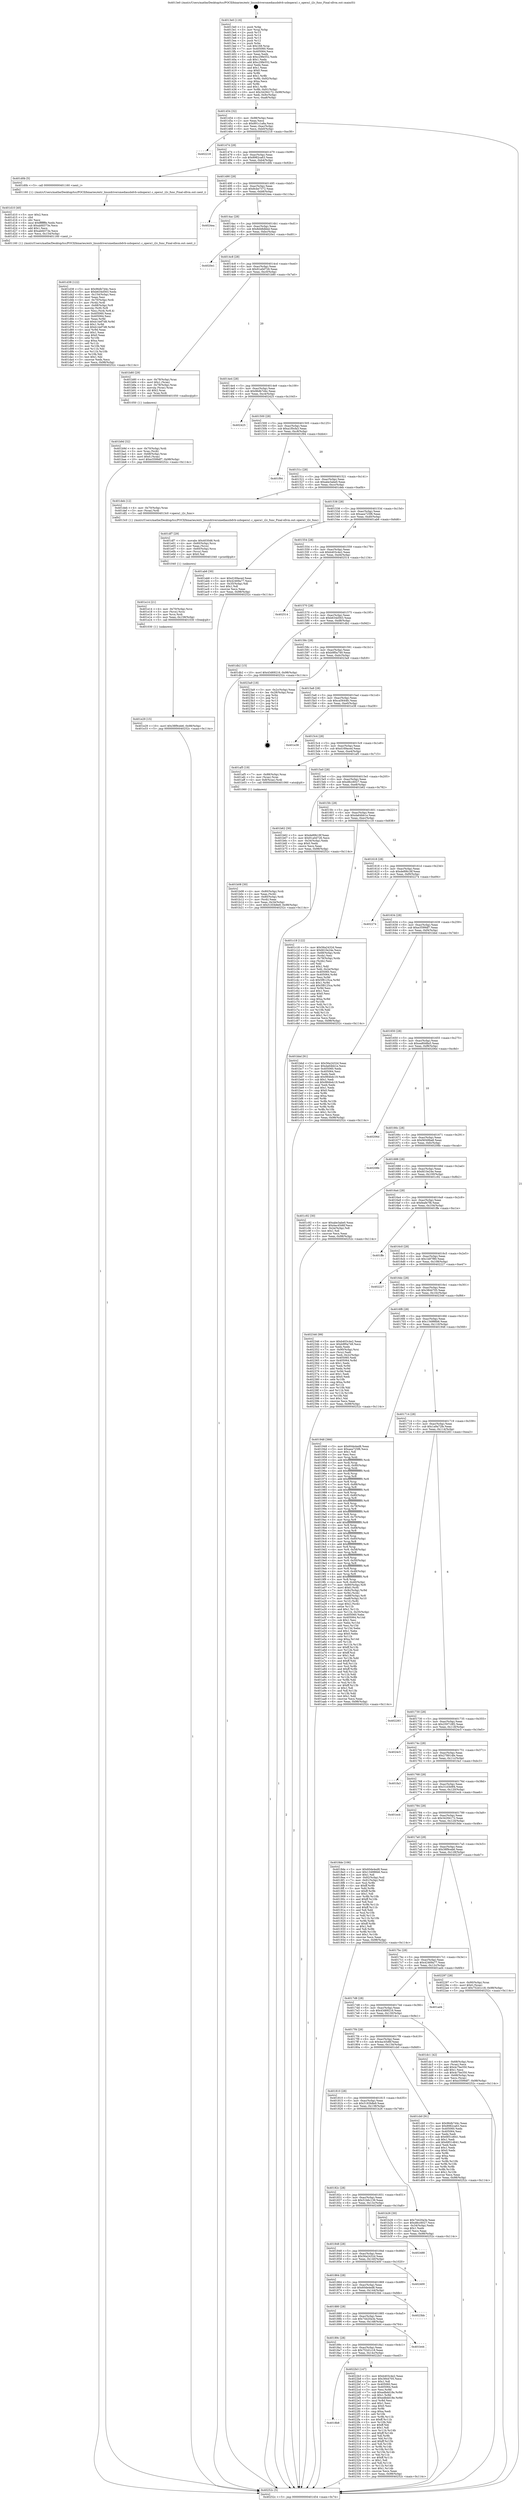 digraph "0x4013e0" {
  label = "0x4013e0 (/mnt/c/Users/mathe/Desktop/tcc/POCII/binaries/extr_linuxdriversmediausbdvb-usbopera1.c_opera1_i2c_func_Final-ollvm.out::main(0))"
  labelloc = "t"
  node[shape=record]

  Entry [label="",width=0.3,height=0.3,shape=circle,fillcolor=black,style=filled]
  "0x401454" [label="{
     0x401454 [32]\l
     | [instrs]\l
     &nbsp;&nbsp;0x401454 \<+6\>: mov -0x98(%rbp),%eax\l
     &nbsp;&nbsp;0x40145a \<+2\>: mov %eax,%ecx\l
     &nbsp;&nbsp;0x40145c \<+6\>: sub $0x891c1a8a,%ecx\l
     &nbsp;&nbsp;0x401462 \<+6\>: mov %eax,-0xac(%rbp)\l
     &nbsp;&nbsp;0x401468 \<+6\>: mov %ecx,-0xb0(%rbp)\l
     &nbsp;&nbsp;0x40146e \<+6\>: je 0000000000402218 \<main+0xe38\>\l
  }"]
  "0x402218" [label="{
     0x402218\l
  }", style=dashed]
  "0x401474" [label="{
     0x401474 [28]\l
     | [instrs]\l
     &nbsp;&nbsp;0x401474 \<+5\>: jmp 0000000000401479 \<main+0x99\>\l
     &nbsp;&nbsp;0x401479 \<+6\>: mov -0xac(%rbp),%eax\l
     &nbsp;&nbsp;0x40147f \<+5\>: sub $0x8982ca63,%eax\l
     &nbsp;&nbsp;0x401484 \<+6\>: mov %eax,-0xb4(%rbp)\l
     &nbsp;&nbsp;0x40148a \<+6\>: je 0000000000401d0b \<main+0x92b\>\l
  }"]
  Exit [label="",width=0.3,height=0.3,shape=circle,fillcolor=black,style=filled,peripheries=2]
  "0x401d0b" [label="{
     0x401d0b [5]\l
     | [instrs]\l
     &nbsp;&nbsp;0x401d0b \<+5\>: call 0000000000401160 \<next_i\>\l
     | [calls]\l
     &nbsp;&nbsp;0x401160 \{1\} (/mnt/c/Users/mathe/Desktop/tcc/POCII/binaries/extr_linuxdriversmediausbdvb-usbopera1.c_opera1_i2c_func_Final-ollvm.out::next_i)\l
  }"]
  "0x401490" [label="{
     0x401490 [28]\l
     | [instrs]\l
     &nbsp;&nbsp;0x401490 \<+5\>: jmp 0000000000401495 \<main+0xb5\>\l
     &nbsp;&nbsp;0x401495 \<+6\>: mov -0xac(%rbp),%eax\l
     &nbsp;&nbsp;0x40149b \<+5\>: sub $0x8cbe7372,%eax\l
     &nbsp;&nbsp;0x4014a0 \<+6\>: mov %eax,-0xb8(%rbp)\l
     &nbsp;&nbsp;0x4014a6 \<+6\>: je 00000000004024ea \<main+0x110a\>\l
  }"]
  "0x4018b8" [label="{
     0x4018b8\l
  }", style=dashed]
  "0x4024ea" [label="{
     0x4024ea\l
  }", style=dashed]
  "0x4014ac" [label="{
     0x4014ac [28]\l
     | [instrs]\l
     &nbsp;&nbsp;0x4014ac \<+5\>: jmp 00000000004014b1 \<main+0xd1\>\l
     &nbsp;&nbsp;0x4014b1 \<+6\>: mov -0xac(%rbp),%eax\l
     &nbsp;&nbsp;0x4014b7 \<+5\>: sub $0x8d48dbbd,%eax\l
     &nbsp;&nbsp;0x4014bc \<+6\>: mov %eax,-0xbc(%rbp)\l
     &nbsp;&nbsp;0x4014c2 \<+6\>: je 00000000004020e1 \<main+0xd01\>\l
  }"]
  "0x4022b3" [label="{
     0x4022b3 [147]\l
     | [instrs]\l
     &nbsp;&nbsp;0x4022b3 \<+5\>: mov $0xb403c4e2,%eax\l
     &nbsp;&nbsp;0x4022b8 \<+5\>: mov $0x3844705,%ecx\l
     &nbsp;&nbsp;0x4022bd \<+2\>: mov $0x1,%dl\l
     &nbsp;&nbsp;0x4022bf \<+7\>: mov 0x405060,%esi\l
     &nbsp;&nbsp;0x4022c6 \<+7\>: mov 0x405064,%edi\l
     &nbsp;&nbsp;0x4022cd \<+3\>: mov %esi,%r8d\l
     &nbsp;&nbsp;0x4022d0 \<+7\>: sub $0xedbdd18e,%r8d\l
     &nbsp;&nbsp;0x4022d7 \<+4\>: sub $0x1,%r8d\l
     &nbsp;&nbsp;0x4022db \<+7\>: add $0xedbdd18e,%r8d\l
     &nbsp;&nbsp;0x4022e2 \<+4\>: imul %r8d,%esi\l
     &nbsp;&nbsp;0x4022e6 \<+3\>: and $0x1,%esi\l
     &nbsp;&nbsp;0x4022e9 \<+3\>: cmp $0x0,%esi\l
     &nbsp;&nbsp;0x4022ec \<+4\>: sete %r9b\l
     &nbsp;&nbsp;0x4022f0 \<+3\>: cmp $0xa,%edi\l
     &nbsp;&nbsp;0x4022f3 \<+4\>: setl %r10b\l
     &nbsp;&nbsp;0x4022f7 \<+3\>: mov %r9b,%r11b\l
     &nbsp;&nbsp;0x4022fa \<+4\>: xor $0xff,%r11b\l
     &nbsp;&nbsp;0x4022fe \<+3\>: mov %r10b,%bl\l
     &nbsp;&nbsp;0x402301 \<+3\>: xor $0xff,%bl\l
     &nbsp;&nbsp;0x402304 \<+3\>: xor $0x1,%dl\l
     &nbsp;&nbsp;0x402307 \<+3\>: mov %r11b,%r14b\l
     &nbsp;&nbsp;0x40230a \<+4\>: and $0xff,%r14b\l
     &nbsp;&nbsp;0x40230e \<+3\>: and %dl,%r9b\l
     &nbsp;&nbsp;0x402311 \<+3\>: mov %bl,%r15b\l
     &nbsp;&nbsp;0x402314 \<+4\>: and $0xff,%r15b\l
     &nbsp;&nbsp;0x402318 \<+3\>: and %dl,%r10b\l
     &nbsp;&nbsp;0x40231b \<+3\>: or %r9b,%r14b\l
     &nbsp;&nbsp;0x40231e \<+3\>: or %r10b,%r15b\l
     &nbsp;&nbsp;0x402321 \<+3\>: xor %r15b,%r14b\l
     &nbsp;&nbsp;0x402324 \<+3\>: or %bl,%r11b\l
     &nbsp;&nbsp;0x402327 \<+4\>: xor $0xff,%r11b\l
     &nbsp;&nbsp;0x40232b \<+3\>: or $0x1,%dl\l
     &nbsp;&nbsp;0x40232e \<+3\>: and %dl,%r11b\l
     &nbsp;&nbsp;0x402331 \<+3\>: or %r11b,%r14b\l
     &nbsp;&nbsp;0x402334 \<+4\>: test $0x1,%r14b\l
     &nbsp;&nbsp;0x402338 \<+3\>: cmovne %ecx,%eax\l
     &nbsp;&nbsp;0x40233b \<+6\>: mov %eax,-0x98(%rbp)\l
     &nbsp;&nbsp;0x402341 \<+5\>: jmp 000000000040252c \<main+0x114c\>\l
  }"]
  "0x4020e1" [label="{
     0x4020e1\l
  }", style=dashed]
  "0x4014c8" [label="{
     0x4014c8 [28]\l
     | [instrs]\l
     &nbsp;&nbsp;0x4014c8 \<+5\>: jmp 00000000004014cd \<main+0xed\>\l
     &nbsp;&nbsp;0x4014cd \<+6\>: mov -0xac(%rbp),%eax\l
     &nbsp;&nbsp;0x4014d3 \<+5\>: sub $0x91a0d726,%eax\l
     &nbsp;&nbsp;0x4014d8 \<+6\>: mov %eax,-0xc0(%rbp)\l
     &nbsp;&nbsp;0x4014de \<+6\>: je 0000000000401b80 \<main+0x7a0\>\l
  }"]
  "0x40189c" [label="{
     0x40189c [28]\l
     | [instrs]\l
     &nbsp;&nbsp;0x40189c \<+5\>: jmp 00000000004018a1 \<main+0x4c1\>\l
     &nbsp;&nbsp;0x4018a1 \<+6\>: mov -0xac(%rbp),%eax\l
     &nbsp;&nbsp;0x4018a7 \<+5\>: sub $0x752d1c18,%eax\l
     &nbsp;&nbsp;0x4018ac \<+6\>: mov %eax,-0x14c(%rbp)\l
     &nbsp;&nbsp;0x4018b2 \<+6\>: je 00000000004022b3 \<main+0xed3\>\l
  }"]
  "0x401b80" [label="{
     0x401b80 [29]\l
     | [instrs]\l
     &nbsp;&nbsp;0x401b80 \<+4\>: mov -0x78(%rbp),%rax\l
     &nbsp;&nbsp;0x401b84 \<+6\>: movl $0x1,(%rax)\l
     &nbsp;&nbsp;0x401b8a \<+4\>: mov -0x78(%rbp),%rax\l
     &nbsp;&nbsp;0x401b8e \<+3\>: movslq (%rax),%rax\l
     &nbsp;&nbsp;0x401b91 \<+4\>: shl $0x2,%rax\l
     &nbsp;&nbsp;0x401b95 \<+3\>: mov %rax,%rdi\l
     &nbsp;&nbsp;0x401b98 \<+5\>: call 0000000000401050 \<malloc@plt\>\l
     | [calls]\l
     &nbsp;&nbsp;0x401050 \{1\} (unknown)\l
  }"]
  "0x4014e4" [label="{
     0x4014e4 [28]\l
     | [instrs]\l
     &nbsp;&nbsp;0x4014e4 \<+5\>: jmp 00000000004014e9 \<main+0x109\>\l
     &nbsp;&nbsp;0x4014e9 \<+6\>: mov -0xac(%rbp),%eax\l
     &nbsp;&nbsp;0x4014ef \<+5\>: sub $0x96db7d4c,%eax\l
     &nbsp;&nbsp;0x4014f4 \<+6\>: mov %eax,-0xc4(%rbp)\l
     &nbsp;&nbsp;0x4014fa \<+6\>: je 0000000000402425 \<main+0x1045\>\l
  }"]
  "0x401b44" [label="{
     0x401b44\l
  }", style=dashed]
  "0x402425" [label="{
     0x402425\l
  }", style=dashed]
  "0x401500" [label="{
     0x401500 [28]\l
     | [instrs]\l
     &nbsp;&nbsp;0x401500 \<+5\>: jmp 0000000000401505 \<main+0x125\>\l
     &nbsp;&nbsp;0x401505 \<+6\>: mov -0xac(%rbp),%eax\l
     &nbsp;&nbsp;0x40150b \<+5\>: sub $0xa1f0cfa3,%eax\l
     &nbsp;&nbsp;0x401510 \<+6\>: mov %eax,-0xc8(%rbp)\l
     &nbsp;&nbsp;0x401516 \<+6\>: je 0000000000401f94 \<main+0xbb4\>\l
  }"]
  "0x401880" [label="{
     0x401880 [28]\l
     | [instrs]\l
     &nbsp;&nbsp;0x401880 \<+5\>: jmp 0000000000401885 \<main+0x4a5\>\l
     &nbsp;&nbsp;0x401885 \<+6\>: mov -0xac(%rbp),%eax\l
     &nbsp;&nbsp;0x40188b \<+5\>: sub $0x74420a3e,%eax\l
     &nbsp;&nbsp;0x401890 \<+6\>: mov %eax,-0x148(%rbp)\l
     &nbsp;&nbsp;0x401896 \<+6\>: je 0000000000401b44 \<main+0x764\>\l
  }"]
  "0x401f94" [label="{
     0x401f94\l
  }", style=dashed]
  "0x40151c" [label="{
     0x40151c [28]\l
     | [instrs]\l
     &nbsp;&nbsp;0x40151c \<+5\>: jmp 0000000000401521 \<main+0x141\>\l
     &nbsp;&nbsp;0x401521 \<+6\>: mov -0xac(%rbp),%eax\l
     &nbsp;&nbsp;0x401527 \<+5\>: sub $0xabe3abe0,%eax\l
     &nbsp;&nbsp;0x40152c \<+6\>: mov %eax,-0xcc(%rbp)\l
     &nbsp;&nbsp;0x401532 \<+6\>: je 0000000000401deb \<main+0xa0b\>\l
  }"]
  "0x4023bb" [label="{
     0x4023bb\l
  }", style=dashed]
  "0x401deb" [label="{
     0x401deb [12]\l
     | [instrs]\l
     &nbsp;&nbsp;0x401deb \<+4\>: mov -0x70(%rbp),%rax\l
     &nbsp;&nbsp;0x401def \<+3\>: mov (%rax),%rdi\l
     &nbsp;&nbsp;0x401df2 \<+5\>: call 00000000004013c0 \<opera1_i2c_func\>\l
     | [calls]\l
     &nbsp;&nbsp;0x4013c0 \{1\} (/mnt/c/Users/mathe/Desktop/tcc/POCII/binaries/extr_linuxdriversmediausbdvb-usbopera1.c_opera1_i2c_func_Final-ollvm.out::opera1_i2c_func)\l
  }"]
  "0x401538" [label="{
     0x401538 [28]\l
     | [instrs]\l
     &nbsp;&nbsp;0x401538 \<+5\>: jmp 000000000040153d \<main+0x15d\>\l
     &nbsp;&nbsp;0x40153d \<+6\>: mov -0xac(%rbp),%eax\l
     &nbsp;&nbsp;0x401543 \<+5\>: sub $0xaea725f6,%eax\l
     &nbsp;&nbsp;0x401548 \<+6\>: mov %eax,-0xd0(%rbp)\l
     &nbsp;&nbsp;0x40154e \<+6\>: je 0000000000401ab6 \<main+0x6d6\>\l
  }"]
  "0x401864" [label="{
     0x401864 [28]\l
     | [instrs]\l
     &nbsp;&nbsp;0x401864 \<+5\>: jmp 0000000000401869 \<main+0x489\>\l
     &nbsp;&nbsp;0x401869 \<+6\>: mov -0xac(%rbp),%eax\l
     &nbsp;&nbsp;0x40186f \<+5\>: sub $0x60de4ed8,%eax\l
     &nbsp;&nbsp;0x401874 \<+6\>: mov %eax,-0x144(%rbp)\l
     &nbsp;&nbsp;0x40187a \<+6\>: je 00000000004023bb \<main+0xfdb\>\l
  }"]
  "0x401ab6" [label="{
     0x401ab6 [30]\l
     | [instrs]\l
     &nbsp;&nbsp;0x401ab6 \<+5\>: mov $0xd169aced,%eax\l
     &nbsp;&nbsp;0x401abb \<+5\>: mov $0x42469a77,%ecx\l
     &nbsp;&nbsp;0x401ac0 \<+3\>: mov -0x35(%rbp),%dl\l
     &nbsp;&nbsp;0x401ac3 \<+3\>: test $0x1,%dl\l
     &nbsp;&nbsp;0x401ac6 \<+3\>: cmovne %ecx,%eax\l
     &nbsp;&nbsp;0x401ac9 \<+6\>: mov %eax,-0x98(%rbp)\l
     &nbsp;&nbsp;0x401acf \<+5\>: jmp 000000000040252c \<main+0x114c\>\l
  }"]
  "0x401554" [label="{
     0x401554 [28]\l
     | [instrs]\l
     &nbsp;&nbsp;0x401554 \<+5\>: jmp 0000000000401559 \<main+0x179\>\l
     &nbsp;&nbsp;0x401559 \<+6\>: mov -0xac(%rbp),%eax\l
     &nbsp;&nbsp;0x40155f \<+5\>: sub $0xb403c4e2,%eax\l
     &nbsp;&nbsp;0x401564 \<+6\>: mov %eax,-0xd4(%rbp)\l
     &nbsp;&nbsp;0x40156a \<+6\>: je 0000000000402514 \<main+0x1134\>\l
  }"]
  "0x402400" [label="{
     0x402400\l
  }", style=dashed]
  "0x402514" [label="{
     0x402514\l
  }", style=dashed]
  "0x401570" [label="{
     0x401570 [28]\l
     | [instrs]\l
     &nbsp;&nbsp;0x401570 \<+5\>: jmp 0000000000401575 \<main+0x195\>\l
     &nbsp;&nbsp;0x401575 \<+6\>: mov -0xac(%rbp),%eax\l
     &nbsp;&nbsp;0x40157b \<+5\>: sub $0xb634d563,%eax\l
     &nbsp;&nbsp;0x401580 \<+6\>: mov %eax,-0xd8(%rbp)\l
     &nbsp;&nbsp;0x401586 \<+6\>: je 0000000000401db2 \<main+0x9d2\>\l
  }"]
  "0x401848" [label="{
     0x401848 [28]\l
     | [instrs]\l
     &nbsp;&nbsp;0x401848 \<+5\>: jmp 000000000040184d \<main+0x46d\>\l
     &nbsp;&nbsp;0x40184d \<+6\>: mov -0xac(%rbp),%eax\l
     &nbsp;&nbsp;0x401853 \<+5\>: sub $0x56a2432d,%eax\l
     &nbsp;&nbsp;0x401858 \<+6\>: mov %eax,-0x140(%rbp)\l
     &nbsp;&nbsp;0x40185e \<+6\>: je 0000000000402400 \<main+0x1020\>\l
  }"]
  "0x401db2" [label="{
     0x401db2 [15]\l
     | [instrs]\l
     &nbsp;&nbsp;0x401db2 \<+10\>: movl $0x43d69216,-0x98(%rbp)\l
     &nbsp;&nbsp;0x401dbc \<+5\>: jmp 000000000040252c \<main+0x114c\>\l
  }"]
  "0x40158c" [label="{
     0x40158c [28]\l
     | [instrs]\l
     &nbsp;&nbsp;0x40158c \<+5\>: jmp 0000000000401591 \<main+0x1b1\>\l
     &nbsp;&nbsp;0x401591 \<+6\>: mov -0xac(%rbp),%eax\l
     &nbsp;&nbsp;0x401597 \<+5\>: sub $0xb9f0a749,%eax\l
     &nbsp;&nbsp;0x40159c \<+6\>: mov %eax,-0xdc(%rbp)\l
     &nbsp;&nbsp;0x4015a2 \<+6\>: je 00000000004023a9 \<main+0xfc9\>\l
  }"]
  "0x402488" [label="{
     0x402488\l
  }", style=dashed]
  "0x4023a9" [label="{
     0x4023a9 [18]\l
     | [instrs]\l
     &nbsp;&nbsp;0x4023a9 \<+3\>: mov -0x2c(%rbp),%eax\l
     &nbsp;&nbsp;0x4023ac \<+4\>: lea -0x28(%rbp),%rsp\l
     &nbsp;&nbsp;0x4023b0 \<+1\>: pop %rbx\l
     &nbsp;&nbsp;0x4023b1 \<+2\>: pop %r12\l
     &nbsp;&nbsp;0x4023b3 \<+2\>: pop %r13\l
     &nbsp;&nbsp;0x4023b5 \<+2\>: pop %r14\l
     &nbsp;&nbsp;0x4023b7 \<+2\>: pop %r15\l
     &nbsp;&nbsp;0x4023b9 \<+1\>: pop %rbp\l
     &nbsp;&nbsp;0x4023ba \<+1\>: ret\l
  }"]
  "0x4015a8" [label="{
     0x4015a8 [28]\l
     | [instrs]\l
     &nbsp;&nbsp;0x4015a8 \<+5\>: jmp 00000000004015ad \<main+0x1cd\>\l
     &nbsp;&nbsp;0x4015ad \<+6\>: mov -0xac(%rbp),%eax\l
     &nbsp;&nbsp;0x4015b3 \<+5\>: sub $0xca5644fc,%eax\l
     &nbsp;&nbsp;0x4015b8 \<+6\>: mov %eax,-0xe0(%rbp)\l
     &nbsp;&nbsp;0x4015be \<+6\>: je 0000000000401e38 \<main+0xa58\>\l
  }"]
  "0x401e29" [label="{
     0x401e29 [15]\l
     | [instrs]\l
     &nbsp;&nbsp;0x401e29 \<+10\>: movl $0x38f9ceb6,-0x98(%rbp)\l
     &nbsp;&nbsp;0x401e33 \<+5\>: jmp 000000000040252c \<main+0x114c\>\l
  }"]
  "0x401e38" [label="{
     0x401e38\l
  }", style=dashed]
  "0x4015c4" [label="{
     0x4015c4 [28]\l
     | [instrs]\l
     &nbsp;&nbsp;0x4015c4 \<+5\>: jmp 00000000004015c9 \<main+0x1e9\>\l
     &nbsp;&nbsp;0x4015c9 \<+6\>: mov -0xac(%rbp),%eax\l
     &nbsp;&nbsp;0x4015cf \<+5\>: sub $0xd169aced,%eax\l
     &nbsp;&nbsp;0x4015d4 \<+6\>: mov %eax,-0xe4(%rbp)\l
     &nbsp;&nbsp;0x4015da \<+6\>: je 0000000000401af5 \<main+0x715\>\l
  }"]
  "0x401e14" [label="{
     0x401e14 [21]\l
     | [instrs]\l
     &nbsp;&nbsp;0x401e14 \<+4\>: mov -0x70(%rbp),%rcx\l
     &nbsp;&nbsp;0x401e18 \<+3\>: mov (%rcx),%rcx\l
     &nbsp;&nbsp;0x401e1b \<+3\>: mov %rcx,%rdi\l
     &nbsp;&nbsp;0x401e1e \<+6\>: mov %eax,-0x158(%rbp)\l
     &nbsp;&nbsp;0x401e24 \<+5\>: call 0000000000401030 \<free@plt\>\l
     | [calls]\l
     &nbsp;&nbsp;0x401030 \{1\} (unknown)\l
  }"]
  "0x401af5" [label="{
     0x401af5 [19]\l
     | [instrs]\l
     &nbsp;&nbsp;0x401af5 \<+7\>: mov -0x88(%rbp),%rax\l
     &nbsp;&nbsp;0x401afc \<+3\>: mov (%rax),%rax\l
     &nbsp;&nbsp;0x401aff \<+4\>: mov 0x8(%rax),%rdi\l
     &nbsp;&nbsp;0x401b03 \<+5\>: call 0000000000401060 \<atoi@plt\>\l
     | [calls]\l
     &nbsp;&nbsp;0x401060 \{1\} (unknown)\l
  }"]
  "0x4015e0" [label="{
     0x4015e0 [28]\l
     | [instrs]\l
     &nbsp;&nbsp;0x4015e0 \<+5\>: jmp 00000000004015e5 \<main+0x205\>\l
     &nbsp;&nbsp;0x4015e5 \<+6\>: mov -0xac(%rbp),%eax\l
     &nbsp;&nbsp;0x4015eb \<+5\>: sub $0xd8cc6027,%eax\l
     &nbsp;&nbsp;0x4015f0 \<+6\>: mov %eax,-0xe8(%rbp)\l
     &nbsp;&nbsp;0x4015f6 \<+6\>: je 0000000000401b62 \<main+0x782\>\l
  }"]
  "0x401df7" [label="{
     0x401df7 [29]\l
     | [instrs]\l
     &nbsp;&nbsp;0x401df7 \<+10\>: movabs $0x4030d6,%rdi\l
     &nbsp;&nbsp;0x401e01 \<+4\>: mov -0x60(%rbp),%rcx\l
     &nbsp;&nbsp;0x401e05 \<+2\>: mov %eax,(%rcx)\l
     &nbsp;&nbsp;0x401e07 \<+4\>: mov -0x60(%rbp),%rcx\l
     &nbsp;&nbsp;0x401e0b \<+2\>: mov (%rcx),%esi\l
     &nbsp;&nbsp;0x401e0d \<+2\>: mov $0x0,%al\l
     &nbsp;&nbsp;0x401e0f \<+5\>: call 0000000000401040 \<printf@plt\>\l
     | [calls]\l
     &nbsp;&nbsp;0x401040 \{1\} (unknown)\l
  }"]
  "0x401b62" [label="{
     0x401b62 [30]\l
     | [instrs]\l
     &nbsp;&nbsp;0x401b62 \<+5\>: mov $0xde89b18f,%eax\l
     &nbsp;&nbsp;0x401b67 \<+5\>: mov $0x91a0d726,%ecx\l
     &nbsp;&nbsp;0x401b6c \<+3\>: mov -0x34(%rbp),%edx\l
     &nbsp;&nbsp;0x401b6f \<+3\>: cmp $0x0,%edx\l
     &nbsp;&nbsp;0x401b72 \<+3\>: cmove %ecx,%eax\l
     &nbsp;&nbsp;0x401b75 \<+6\>: mov %eax,-0x98(%rbp)\l
     &nbsp;&nbsp;0x401b7b \<+5\>: jmp 000000000040252c \<main+0x114c\>\l
  }"]
  "0x4015fc" [label="{
     0x4015fc [28]\l
     | [instrs]\l
     &nbsp;&nbsp;0x4015fc \<+5\>: jmp 0000000000401601 \<main+0x221\>\l
     &nbsp;&nbsp;0x401601 \<+6\>: mov -0xac(%rbp),%eax\l
     &nbsp;&nbsp;0x401607 \<+5\>: sub $0xda64bb1e,%eax\l
     &nbsp;&nbsp;0x40160c \<+6\>: mov %eax,-0xec(%rbp)\l
     &nbsp;&nbsp;0x401612 \<+6\>: je 0000000000401c18 \<main+0x838\>\l
  }"]
  "0x401d38" [label="{
     0x401d38 [122]\l
     | [instrs]\l
     &nbsp;&nbsp;0x401d38 \<+5\>: mov $0x96db7d4c,%ecx\l
     &nbsp;&nbsp;0x401d3d \<+5\>: mov $0xb634d563,%edx\l
     &nbsp;&nbsp;0x401d42 \<+6\>: mov -0x154(%rbp),%esi\l
     &nbsp;&nbsp;0x401d48 \<+3\>: imul %eax,%esi\l
     &nbsp;&nbsp;0x401d4b \<+4\>: mov -0x70(%rbp),%rdi\l
     &nbsp;&nbsp;0x401d4f \<+3\>: mov (%rdi),%rdi\l
     &nbsp;&nbsp;0x401d52 \<+4\>: mov -0x68(%rbp),%r8\l
     &nbsp;&nbsp;0x401d56 \<+3\>: movslq (%r8),%r8\l
     &nbsp;&nbsp;0x401d59 \<+4\>: mov %esi,(%rdi,%r8,4)\l
     &nbsp;&nbsp;0x401d5d \<+7\>: mov 0x405060,%eax\l
     &nbsp;&nbsp;0x401d64 \<+7\>: mov 0x405064,%esi\l
     &nbsp;&nbsp;0x401d6b \<+3\>: mov %eax,%r9d\l
     &nbsp;&nbsp;0x401d6e \<+7\>: add $0xb14ef7d8,%r9d\l
     &nbsp;&nbsp;0x401d75 \<+4\>: sub $0x1,%r9d\l
     &nbsp;&nbsp;0x401d79 \<+7\>: sub $0xb14ef7d8,%r9d\l
     &nbsp;&nbsp;0x401d80 \<+4\>: imul %r9d,%eax\l
     &nbsp;&nbsp;0x401d84 \<+3\>: and $0x1,%eax\l
     &nbsp;&nbsp;0x401d87 \<+3\>: cmp $0x0,%eax\l
     &nbsp;&nbsp;0x401d8a \<+4\>: sete %r10b\l
     &nbsp;&nbsp;0x401d8e \<+3\>: cmp $0xa,%esi\l
     &nbsp;&nbsp;0x401d91 \<+4\>: setl %r11b\l
     &nbsp;&nbsp;0x401d95 \<+3\>: mov %r10b,%bl\l
     &nbsp;&nbsp;0x401d98 \<+3\>: and %r11b,%bl\l
     &nbsp;&nbsp;0x401d9b \<+3\>: xor %r11b,%r10b\l
     &nbsp;&nbsp;0x401d9e \<+3\>: or %r10b,%bl\l
     &nbsp;&nbsp;0x401da1 \<+3\>: test $0x1,%bl\l
     &nbsp;&nbsp;0x401da4 \<+3\>: cmovne %edx,%ecx\l
     &nbsp;&nbsp;0x401da7 \<+6\>: mov %ecx,-0x98(%rbp)\l
     &nbsp;&nbsp;0x401dad \<+5\>: jmp 000000000040252c \<main+0x114c\>\l
  }"]
  "0x401c18" [label="{
     0x401c18 [122]\l
     | [instrs]\l
     &nbsp;&nbsp;0x401c18 \<+5\>: mov $0x56a2432d,%eax\l
     &nbsp;&nbsp;0x401c1d \<+5\>: mov $0xfd10e24e,%ecx\l
     &nbsp;&nbsp;0x401c22 \<+4\>: mov -0x68(%rbp),%rdx\l
     &nbsp;&nbsp;0x401c26 \<+2\>: mov (%rdx),%esi\l
     &nbsp;&nbsp;0x401c28 \<+4\>: mov -0x78(%rbp),%rdx\l
     &nbsp;&nbsp;0x401c2c \<+2\>: cmp (%rdx),%esi\l
     &nbsp;&nbsp;0x401c2e \<+4\>: setl %dil\l
     &nbsp;&nbsp;0x401c32 \<+4\>: and $0x1,%dil\l
     &nbsp;&nbsp;0x401c36 \<+4\>: mov %dil,-0x2e(%rbp)\l
     &nbsp;&nbsp;0x401c3a \<+7\>: mov 0x405060,%esi\l
     &nbsp;&nbsp;0x401c41 \<+8\>: mov 0x405064,%r8d\l
     &nbsp;&nbsp;0x401c49 \<+3\>: mov %esi,%r9d\l
     &nbsp;&nbsp;0x401c4c \<+7\>: sub $0x5f8125ca,%r9d\l
     &nbsp;&nbsp;0x401c53 \<+4\>: sub $0x1,%r9d\l
     &nbsp;&nbsp;0x401c57 \<+7\>: add $0x5f8125ca,%r9d\l
     &nbsp;&nbsp;0x401c5e \<+4\>: imul %r9d,%esi\l
     &nbsp;&nbsp;0x401c62 \<+3\>: and $0x1,%esi\l
     &nbsp;&nbsp;0x401c65 \<+3\>: cmp $0x0,%esi\l
     &nbsp;&nbsp;0x401c68 \<+4\>: sete %dil\l
     &nbsp;&nbsp;0x401c6c \<+4\>: cmp $0xa,%r8d\l
     &nbsp;&nbsp;0x401c70 \<+4\>: setl %r10b\l
     &nbsp;&nbsp;0x401c74 \<+3\>: mov %dil,%r11b\l
     &nbsp;&nbsp;0x401c77 \<+3\>: and %r10b,%r11b\l
     &nbsp;&nbsp;0x401c7a \<+3\>: xor %r10b,%dil\l
     &nbsp;&nbsp;0x401c7d \<+3\>: or %dil,%r11b\l
     &nbsp;&nbsp;0x401c80 \<+4\>: test $0x1,%r11b\l
     &nbsp;&nbsp;0x401c84 \<+3\>: cmovne %ecx,%eax\l
     &nbsp;&nbsp;0x401c87 \<+6\>: mov %eax,-0x98(%rbp)\l
     &nbsp;&nbsp;0x401c8d \<+5\>: jmp 000000000040252c \<main+0x114c\>\l
  }"]
  "0x401618" [label="{
     0x401618 [28]\l
     | [instrs]\l
     &nbsp;&nbsp;0x401618 \<+5\>: jmp 000000000040161d \<main+0x23d\>\l
     &nbsp;&nbsp;0x40161d \<+6\>: mov -0xac(%rbp),%eax\l
     &nbsp;&nbsp;0x401623 \<+5\>: sub $0xde89b18f,%eax\l
     &nbsp;&nbsp;0x401628 \<+6\>: mov %eax,-0xf0(%rbp)\l
     &nbsp;&nbsp;0x40162e \<+6\>: je 0000000000402274 \<main+0xe94\>\l
  }"]
  "0x401d10" [label="{
     0x401d10 [40]\l
     | [instrs]\l
     &nbsp;&nbsp;0x401d10 \<+5\>: mov $0x2,%ecx\l
     &nbsp;&nbsp;0x401d15 \<+1\>: cltd\l
     &nbsp;&nbsp;0x401d16 \<+2\>: idiv %ecx\l
     &nbsp;&nbsp;0x401d18 \<+6\>: imul $0xfffffffe,%edx,%ecx\l
     &nbsp;&nbsp;0x401d1e \<+6\>: sub $0xabfd373e,%ecx\l
     &nbsp;&nbsp;0x401d24 \<+3\>: add $0x1,%ecx\l
     &nbsp;&nbsp;0x401d27 \<+6\>: add $0xabfd373e,%ecx\l
     &nbsp;&nbsp;0x401d2d \<+6\>: mov %ecx,-0x154(%rbp)\l
     &nbsp;&nbsp;0x401d33 \<+5\>: call 0000000000401160 \<next_i\>\l
     | [calls]\l
     &nbsp;&nbsp;0x401160 \{1\} (/mnt/c/Users/mathe/Desktop/tcc/POCII/binaries/extr_linuxdriversmediausbdvb-usbopera1.c_opera1_i2c_func_Final-ollvm.out::next_i)\l
  }"]
  "0x402274" [label="{
     0x402274\l
  }", style=dashed]
  "0x401634" [label="{
     0x401634 [28]\l
     | [instrs]\l
     &nbsp;&nbsp;0x401634 \<+5\>: jmp 0000000000401639 \<main+0x259\>\l
     &nbsp;&nbsp;0x401639 \<+6\>: mov -0xac(%rbp),%eax\l
     &nbsp;&nbsp;0x40163f \<+5\>: sub $0xe3599df7,%eax\l
     &nbsp;&nbsp;0x401644 \<+6\>: mov %eax,-0xf4(%rbp)\l
     &nbsp;&nbsp;0x40164a \<+6\>: je 0000000000401bbd \<main+0x7dd\>\l
  }"]
  "0x401b9d" [label="{
     0x401b9d [32]\l
     | [instrs]\l
     &nbsp;&nbsp;0x401b9d \<+4\>: mov -0x70(%rbp),%rdi\l
     &nbsp;&nbsp;0x401ba1 \<+3\>: mov %rax,(%rdi)\l
     &nbsp;&nbsp;0x401ba4 \<+4\>: mov -0x68(%rbp),%rax\l
     &nbsp;&nbsp;0x401ba8 \<+6\>: movl $0x0,(%rax)\l
     &nbsp;&nbsp;0x401bae \<+10\>: movl $0xe3599df7,-0x98(%rbp)\l
     &nbsp;&nbsp;0x401bb8 \<+5\>: jmp 000000000040252c \<main+0x114c\>\l
  }"]
  "0x401bbd" [label="{
     0x401bbd [91]\l
     | [instrs]\l
     &nbsp;&nbsp;0x401bbd \<+5\>: mov $0x56a2432d,%eax\l
     &nbsp;&nbsp;0x401bc2 \<+5\>: mov $0xda64bb1e,%ecx\l
     &nbsp;&nbsp;0x401bc7 \<+7\>: mov 0x405060,%edx\l
     &nbsp;&nbsp;0x401bce \<+7\>: mov 0x405064,%esi\l
     &nbsp;&nbsp;0x401bd5 \<+2\>: mov %edx,%edi\l
     &nbsp;&nbsp;0x401bd7 \<+6\>: add $0x984bdc19,%edi\l
     &nbsp;&nbsp;0x401bdd \<+3\>: sub $0x1,%edi\l
     &nbsp;&nbsp;0x401be0 \<+6\>: sub $0x984bdc19,%edi\l
     &nbsp;&nbsp;0x401be6 \<+3\>: imul %edi,%edx\l
     &nbsp;&nbsp;0x401be9 \<+3\>: and $0x1,%edx\l
     &nbsp;&nbsp;0x401bec \<+3\>: cmp $0x0,%edx\l
     &nbsp;&nbsp;0x401bef \<+4\>: sete %r8b\l
     &nbsp;&nbsp;0x401bf3 \<+3\>: cmp $0xa,%esi\l
     &nbsp;&nbsp;0x401bf6 \<+4\>: setl %r9b\l
     &nbsp;&nbsp;0x401bfa \<+3\>: mov %r8b,%r10b\l
     &nbsp;&nbsp;0x401bfd \<+3\>: and %r9b,%r10b\l
     &nbsp;&nbsp;0x401c00 \<+3\>: xor %r9b,%r8b\l
     &nbsp;&nbsp;0x401c03 \<+3\>: or %r8b,%r10b\l
     &nbsp;&nbsp;0x401c06 \<+4\>: test $0x1,%r10b\l
     &nbsp;&nbsp;0x401c0a \<+3\>: cmovne %ecx,%eax\l
     &nbsp;&nbsp;0x401c0d \<+6\>: mov %eax,-0x98(%rbp)\l
     &nbsp;&nbsp;0x401c13 \<+5\>: jmp 000000000040252c \<main+0x114c\>\l
  }"]
  "0x401650" [label="{
     0x401650 [28]\l
     | [instrs]\l
     &nbsp;&nbsp;0x401650 \<+5\>: jmp 0000000000401655 \<main+0x275\>\l
     &nbsp;&nbsp;0x401655 \<+6\>: mov -0xac(%rbp),%eax\l
     &nbsp;&nbsp;0x40165b \<+5\>: sub $0xea80d8a5,%eax\l
     &nbsp;&nbsp;0x401660 \<+6\>: mov %eax,-0xf8(%rbp)\l
     &nbsp;&nbsp;0x401666 \<+6\>: je 000000000040206d \<main+0xc8d\>\l
  }"]
  "0x40182c" [label="{
     0x40182c [28]\l
     | [instrs]\l
     &nbsp;&nbsp;0x40182c \<+5\>: jmp 0000000000401831 \<main+0x451\>\l
     &nbsp;&nbsp;0x401831 \<+6\>: mov -0xac(%rbp),%eax\l
     &nbsp;&nbsp;0x401837 \<+5\>: sub $0x51b6c139,%eax\l
     &nbsp;&nbsp;0x40183c \<+6\>: mov %eax,-0x13c(%rbp)\l
     &nbsp;&nbsp;0x401842 \<+6\>: je 0000000000402488 \<main+0x10a8\>\l
  }"]
  "0x40206d" [label="{
     0x40206d\l
  }", style=dashed]
  "0x40166c" [label="{
     0x40166c [28]\l
     | [instrs]\l
     &nbsp;&nbsp;0x40166c \<+5\>: jmp 0000000000401671 \<main+0x291\>\l
     &nbsp;&nbsp;0x401671 \<+6\>: mov -0xac(%rbp),%eax\l
     &nbsp;&nbsp;0x401677 \<+5\>: sub $0xf4049ba8,%eax\l
     &nbsp;&nbsp;0x40167c \<+6\>: mov %eax,-0xfc(%rbp)\l
     &nbsp;&nbsp;0x401682 \<+6\>: je 000000000040208b \<main+0xcab\>\l
  }"]
  "0x401b26" [label="{
     0x401b26 [30]\l
     | [instrs]\l
     &nbsp;&nbsp;0x401b26 \<+5\>: mov $0x74420a3e,%eax\l
     &nbsp;&nbsp;0x401b2b \<+5\>: mov $0xd8cc6027,%ecx\l
     &nbsp;&nbsp;0x401b30 \<+3\>: mov -0x34(%rbp),%edx\l
     &nbsp;&nbsp;0x401b33 \<+3\>: cmp $0x1,%edx\l
     &nbsp;&nbsp;0x401b36 \<+3\>: cmovl %ecx,%eax\l
     &nbsp;&nbsp;0x401b39 \<+6\>: mov %eax,-0x98(%rbp)\l
     &nbsp;&nbsp;0x401b3f \<+5\>: jmp 000000000040252c \<main+0x114c\>\l
  }"]
  "0x40208b" [label="{
     0x40208b\l
  }", style=dashed]
  "0x401688" [label="{
     0x401688 [28]\l
     | [instrs]\l
     &nbsp;&nbsp;0x401688 \<+5\>: jmp 000000000040168d \<main+0x2ad\>\l
     &nbsp;&nbsp;0x40168d \<+6\>: mov -0xac(%rbp),%eax\l
     &nbsp;&nbsp;0x401693 \<+5\>: sub $0xfd10e24e,%eax\l
     &nbsp;&nbsp;0x401698 \<+6\>: mov %eax,-0x100(%rbp)\l
     &nbsp;&nbsp;0x40169e \<+6\>: je 0000000000401c92 \<main+0x8b2\>\l
  }"]
  "0x401810" [label="{
     0x401810 [28]\l
     | [instrs]\l
     &nbsp;&nbsp;0x401810 \<+5\>: jmp 0000000000401815 \<main+0x435\>\l
     &nbsp;&nbsp;0x401815 \<+6\>: mov -0xac(%rbp),%eax\l
     &nbsp;&nbsp;0x40181b \<+5\>: sub $0x5183b8e9,%eax\l
     &nbsp;&nbsp;0x401820 \<+6\>: mov %eax,-0x138(%rbp)\l
     &nbsp;&nbsp;0x401826 \<+6\>: je 0000000000401b26 \<main+0x746\>\l
  }"]
  "0x401c92" [label="{
     0x401c92 [30]\l
     | [instrs]\l
     &nbsp;&nbsp;0x401c92 \<+5\>: mov $0xabe3abe0,%eax\l
     &nbsp;&nbsp;0x401c97 \<+5\>: mov $0x4ac45d6f,%ecx\l
     &nbsp;&nbsp;0x401c9c \<+3\>: mov -0x2e(%rbp),%dl\l
     &nbsp;&nbsp;0x401c9f \<+3\>: test $0x1,%dl\l
     &nbsp;&nbsp;0x401ca2 \<+3\>: cmovne %ecx,%eax\l
     &nbsp;&nbsp;0x401ca5 \<+6\>: mov %eax,-0x98(%rbp)\l
     &nbsp;&nbsp;0x401cab \<+5\>: jmp 000000000040252c \<main+0x114c\>\l
  }"]
  "0x4016a4" [label="{
     0x4016a4 [28]\l
     | [instrs]\l
     &nbsp;&nbsp;0x4016a4 \<+5\>: jmp 00000000004016a9 \<main+0x2c9\>\l
     &nbsp;&nbsp;0x4016a9 \<+6\>: mov -0xac(%rbp),%eax\l
     &nbsp;&nbsp;0x4016af \<+5\>: sub $0xfeafe7fb,%eax\l
     &nbsp;&nbsp;0x4016b4 \<+6\>: mov %eax,-0x104(%rbp)\l
     &nbsp;&nbsp;0x4016ba \<+6\>: je 0000000000401ffe \<main+0xc1e\>\l
  }"]
  "0x401cb0" [label="{
     0x401cb0 [91]\l
     | [instrs]\l
     &nbsp;&nbsp;0x401cb0 \<+5\>: mov $0x96db7d4c,%eax\l
     &nbsp;&nbsp;0x401cb5 \<+5\>: mov $0x8982ca63,%ecx\l
     &nbsp;&nbsp;0x401cba \<+7\>: mov 0x405060,%edx\l
     &nbsp;&nbsp;0x401cc1 \<+7\>: mov 0x405064,%esi\l
     &nbsp;&nbsp;0x401cc8 \<+2\>: mov %edx,%edi\l
     &nbsp;&nbsp;0x401cca \<+6\>: sub $0x6851d641,%edi\l
     &nbsp;&nbsp;0x401cd0 \<+3\>: sub $0x1,%edi\l
     &nbsp;&nbsp;0x401cd3 \<+6\>: add $0x6851d641,%edi\l
     &nbsp;&nbsp;0x401cd9 \<+3\>: imul %edi,%edx\l
     &nbsp;&nbsp;0x401cdc \<+3\>: and $0x1,%edx\l
     &nbsp;&nbsp;0x401cdf \<+3\>: cmp $0x0,%edx\l
     &nbsp;&nbsp;0x401ce2 \<+4\>: sete %r8b\l
     &nbsp;&nbsp;0x401ce6 \<+3\>: cmp $0xa,%esi\l
     &nbsp;&nbsp;0x401ce9 \<+4\>: setl %r9b\l
     &nbsp;&nbsp;0x401ced \<+3\>: mov %r8b,%r10b\l
     &nbsp;&nbsp;0x401cf0 \<+3\>: and %r9b,%r10b\l
     &nbsp;&nbsp;0x401cf3 \<+3\>: xor %r9b,%r8b\l
     &nbsp;&nbsp;0x401cf6 \<+3\>: or %r8b,%r10b\l
     &nbsp;&nbsp;0x401cf9 \<+4\>: test $0x1,%r10b\l
     &nbsp;&nbsp;0x401cfd \<+3\>: cmovne %ecx,%eax\l
     &nbsp;&nbsp;0x401d00 \<+6\>: mov %eax,-0x98(%rbp)\l
     &nbsp;&nbsp;0x401d06 \<+5\>: jmp 000000000040252c \<main+0x114c\>\l
  }"]
  "0x401ffe" [label="{
     0x401ffe\l
  }", style=dashed]
  "0x4016c0" [label="{
     0x4016c0 [28]\l
     | [instrs]\l
     &nbsp;&nbsp;0x4016c0 \<+5\>: jmp 00000000004016c5 \<main+0x2e5\>\l
     &nbsp;&nbsp;0x4016c5 \<+6\>: mov -0xac(%rbp),%eax\l
     &nbsp;&nbsp;0x4016cb \<+5\>: sub $0x1b87f80,%eax\l
     &nbsp;&nbsp;0x4016d0 \<+6\>: mov %eax,-0x108(%rbp)\l
     &nbsp;&nbsp;0x4016d6 \<+6\>: je 0000000000402227 \<main+0xe47\>\l
  }"]
  "0x4017f4" [label="{
     0x4017f4 [28]\l
     | [instrs]\l
     &nbsp;&nbsp;0x4017f4 \<+5\>: jmp 00000000004017f9 \<main+0x419\>\l
     &nbsp;&nbsp;0x4017f9 \<+6\>: mov -0xac(%rbp),%eax\l
     &nbsp;&nbsp;0x4017ff \<+5\>: sub $0x4ac45d6f,%eax\l
     &nbsp;&nbsp;0x401804 \<+6\>: mov %eax,-0x134(%rbp)\l
     &nbsp;&nbsp;0x40180a \<+6\>: je 0000000000401cb0 \<main+0x8d0\>\l
  }"]
  "0x402227" [label="{
     0x402227\l
  }", style=dashed]
  "0x4016dc" [label="{
     0x4016dc [28]\l
     | [instrs]\l
     &nbsp;&nbsp;0x4016dc \<+5\>: jmp 00000000004016e1 \<main+0x301\>\l
     &nbsp;&nbsp;0x4016e1 \<+6\>: mov -0xac(%rbp),%eax\l
     &nbsp;&nbsp;0x4016e7 \<+5\>: sub $0x3844705,%eax\l
     &nbsp;&nbsp;0x4016ec \<+6\>: mov %eax,-0x10c(%rbp)\l
     &nbsp;&nbsp;0x4016f2 \<+6\>: je 0000000000402346 \<main+0xf66\>\l
  }"]
  "0x401dc1" [label="{
     0x401dc1 [42]\l
     | [instrs]\l
     &nbsp;&nbsp;0x401dc1 \<+4\>: mov -0x68(%rbp),%rax\l
     &nbsp;&nbsp;0x401dc5 \<+2\>: mov (%rax),%ecx\l
     &nbsp;&nbsp;0x401dc7 \<+6\>: add $0x4c7be350,%ecx\l
     &nbsp;&nbsp;0x401dcd \<+3\>: add $0x1,%ecx\l
     &nbsp;&nbsp;0x401dd0 \<+6\>: sub $0x4c7be350,%ecx\l
     &nbsp;&nbsp;0x401dd6 \<+4\>: mov -0x68(%rbp),%rax\l
     &nbsp;&nbsp;0x401dda \<+2\>: mov %ecx,(%rax)\l
     &nbsp;&nbsp;0x401ddc \<+10\>: movl $0xe3599df7,-0x98(%rbp)\l
     &nbsp;&nbsp;0x401de6 \<+5\>: jmp 000000000040252c \<main+0x114c\>\l
  }"]
  "0x402346" [label="{
     0x402346 [99]\l
     | [instrs]\l
     &nbsp;&nbsp;0x402346 \<+5\>: mov $0xb403c4e2,%eax\l
     &nbsp;&nbsp;0x40234b \<+5\>: mov $0xb9f0a749,%ecx\l
     &nbsp;&nbsp;0x402350 \<+2\>: xor %edx,%edx\l
     &nbsp;&nbsp;0x402352 \<+7\>: mov -0x90(%rbp),%rsi\l
     &nbsp;&nbsp;0x402359 \<+2\>: mov (%rsi),%edi\l
     &nbsp;&nbsp;0x40235b \<+3\>: mov %edi,-0x2c(%rbp)\l
     &nbsp;&nbsp;0x40235e \<+7\>: mov 0x405060,%edi\l
     &nbsp;&nbsp;0x402365 \<+8\>: mov 0x405064,%r8d\l
     &nbsp;&nbsp;0x40236d \<+3\>: sub $0x1,%edx\l
     &nbsp;&nbsp;0x402370 \<+3\>: mov %edi,%r9d\l
     &nbsp;&nbsp;0x402373 \<+3\>: add %edx,%r9d\l
     &nbsp;&nbsp;0x402376 \<+4\>: imul %r9d,%edi\l
     &nbsp;&nbsp;0x40237a \<+3\>: and $0x1,%edi\l
     &nbsp;&nbsp;0x40237d \<+3\>: cmp $0x0,%edi\l
     &nbsp;&nbsp;0x402380 \<+4\>: sete %r10b\l
     &nbsp;&nbsp;0x402384 \<+4\>: cmp $0xa,%r8d\l
     &nbsp;&nbsp;0x402388 \<+4\>: setl %r11b\l
     &nbsp;&nbsp;0x40238c \<+3\>: mov %r10b,%bl\l
     &nbsp;&nbsp;0x40238f \<+3\>: and %r11b,%bl\l
     &nbsp;&nbsp;0x402392 \<+3\>: xor %r11b,%r10b\l
     &nbsp;&nbsp;0x402395 \<+3\>: or %r10b,%bl\l
     &nbsp;&nbsp;0x402398 \<+3\>: test $0x1,%bl\l
     &nbsp;&nbsp;0x40239b \<+3\>: cmovne %ecx,%eax\l
     &nbsp;&nbsp;0x40239e \<+6\>: mov %eax,-0x98(%rbp)\l
     &nbsp;&nbsp;0x4023a4 \<+5\>: jmp 000000000040252c \<main+0x114c\>\l
  }"]
  "0x4016f8" [label="{
     0x4016f8 [28]\l
     | [instrs]\l
     &nbsp;&nbsp;0x4016f8 \<+5\>: jmp 00000000004016fd \<main+0x31d\>\l
     &nbsp;&nbsp;0x4016fd \<+6\>: mov -0xac(%rbp),%eax\l
     &nbsp;&nbsp;0x401703 \<+5\>: sub $0x134986b6,%eax\l
     &nbsp;&nbsp;0x401708 \<+6\>: mov %eax,-0x110(%rbp)\l
     &nbsp;&nbsp;0x40170e \<+6\>: je 0000000000401948 \<main+0x568\>\l
  }"]
  "0x4017d8" [label="{
     0x4017d8 [28]\l
     | [instrs]\l
     &nbsp;&nbsp;0x4017d8 \<+5\>: jmp 00000000004017dd \<main+0x3fd\>\l
     &nbsp;&nbsp;0x4017dd \<+6\>: mov -0xac(%rbp),%eax\l
     &nbsp;&nbsp;0x4017e3 \<+5\>: sub $0x43d69216,%eax\l
     &nbsp;&nbsp;0x4017e8 \<+6\>: mov %eax,-0x130(%rbp)\l
     &nbsp;&nbsp;0x4017ee \<+6\>: je 0000000000401dc1 \<main+0x9e1\>\l
  }"]
  "0x401948" [label="{
     0x401948 [366]\l
     | [instrs]\l
     &nbsp;&nbsp;0x401948 \<+5\>: mov $0x60de4ed8,%eax\l
     &nbsp;&nbsp;0x40194d \<+5\>: mov $0xaea725f6,%ecx\l
     &nbsp;&nbsp;0x401952 \<+2\>: mov $0x1,%dl\l
     &nbsp;&nbsp;0x401954 \<+2\>: xor %esi,%esi\l
     &nbsp;&nbsp;0x401956 \<+3\>: mov %rsp,%rdi\l
     &nbsp;&nbsp;0x401959 \<+4\>: add $0xfffffffffffffff0,%rdi\l
     &nbsp;&nbsp;0x40195d \<+3\>: mov %rdi,%rsp\l
     &nbsp;&nbsp;0x401960 \<+7\>: mov %rdi,-0x90(%rbp)\l
     &nbsp;&nbsp;0x401967 \<+3\>: mov %rsp,%rdi\l
     &nbsp;&nbsp;0x40196a \<+4\>: add $0xfffffffffffffff0,%rdi\l
     &nbsp;&nbsp;0x40196e \<+3\>: mov %rdi,%rsp\l
     &nbsp;&nbsp;0x401971 \<+3\>: mov %rsp,%r8\l
     &nbsp;&nbsp;0x401974 \<+4\>: add $0xfffffffffffffff0,%r8\l
     &nbsp;&nbsp;0x401978 \<+3\>: mov %r8,%rsp\l
     &nbsp;&nbsp;0x40197b \<+7\>: mov %r8,-0x88(%rbp)\l
     &nbsp;&nbsp;0x401982 \<+3\>: mov %rsp,%r8\l
     &nbsp;&nbsp;0x401985 \<+4\>: add $0xfffffffffffffff0,%r8\l
     &nbsp;&nbsp;0x401989 \<+3\>: mov %r8,%rsp\l
     &nbsp;&nbsp;0x40198c \<+4\>: mov %r8,-0x80(%rbp)\l
     &nbsp;&nbsp;0x401990 \<+3\>: mov %rsp,%r8\l
     &nbsp;&nbsp;0x401993 \<+4\>: add $0xfffffffffffffff0,%r8\l
     &nbsp;&nbsp;0x401997 \<+3\>: mov %r8,%rsp\l
     &nbsp;&nbsp;0x40199a \<+4\>: mov %r8,-0x78(%rbp)\l
     &nbsp;&nbsp;0x40199e \<+3\>: mov %rsp,%r8\l
     &nbsp;&nbsp;0x4019a1 \<+4\>: add $0xfffffffffffffff0,%r8\l
     &nbsp;&nbsp;0x4019a5 \<+3\>: mov %r8,%rsp\l
     &nbsp;&nbsp;0x4019a8 \<+4\>: mov %r8,-0x70(%rbp)\l
     &nbsp;&nbsp;0x4019ac \<+3\>: mov %rsp,%r8\l
     &nbsp;&nbsp;0x4019af \<+4\>: add $0xfffffffffffffff0,%r8\l
     &nbsp;&nbsp;0x4019b3 \<+3\>: mov %r8,%rsp\l
     &nbsp;&nbsp;0x4019b6 \<+4\>: mov %r8,-0x68(%rbp)\l
     &nbsp;&nbsp;0x4019ba \<+3\>: mov %rsp,%r8\l
     &nbsp;&nbsp;0x4019bd \<+4\>: add $0xfffffffffffffff0,%r8\l
     &nbsp;&nbsp;0x4019c1 \<+3\>: mov %r8,%rsp\l
     &nbsp;&nbsp;0x4019c4 \<+4\>: mov %r8,-0x60(%rbp)\l
     &nbsp;&nbsp;0x4019c8 \<+3\>: mov %rsp,%r8\l
     &nbsp;&nbsp;0x4019cb \<+4\>: add $0xfffffffffffffff0,%r8\l
     &nbsp;&nbsp;0x4019cf \<+3\>: mov %r8,%rsp\l
     &nbsp;&nbsp;0x4019d2 \<+4\>: mov %r8,-0x58(%rbp)\l
     &nbsp;&nbsp;0x4019d6 \<+3\>: mov %rsp,%r8\l
     &nbsp;&nbsp;0x4019d9 \<+4\>: add $0xfffffffffffffff0,%r8\l
     &nbsp;&nbsp;0x4019dd \<+3\>: mov %r8,%rsp\l
     &nbsp;&nbsp;0x4019e0 \<+4\>: mov %r8,-0x50(%rbp)\l
     &nbsp;&nbsp;0x4019e4 \<+3\>: mov %rsp,%r8\l
     &nbsp;&nbsp;0x4019e7 \<+4\>: add $0xfffffffffffffff0,%r8\l
     &nbsp;&nbsp;0x4019eb \<+3\>: mov %r8,%rsp\l
     &nbsp;&nbsp;0x4019ee \<+4\>: mov %r8,-0x48(%rbp)\l
     &nbsp;&nbsp;0x4019f2 \<+3\>: mov %rsp,%r8\l
     &nbsp;&nbsp;0x4019f5 \<+4\>: add $0xfffffffffffffff0,%r8\l
     &nbsp;&nbsp;0x4019f9 \<+3\>: mov %r8,%rsp\l
     &nbsp;&nbsp;0x4019fc \<+4\>: mov %r8,-0x40(%rbp)\l
     &nbsp;&nbsp;0x401a00 \<+7\>: mov -0x90(%rbp),%r8\l
     &nbsp;&nbsp;0x401a07 \<+7\>: movl $0x0,(%r8)\l
     &nbsp;&nbsp;0x401a0e \<+7\>: mov -0x9c(%rbp),%r9d\l
     &nbsp;&nbsp;0x401a15 \<+3\>: mov %r9d,(%rdi)\l
     &nbsp;&nbsp;0x401a18 \<+7\>: mov -0x88(%rbp),%r8\l
     &nbsp;&nbsp;0x401a1f \<+7\>: mov -0xa8(%rbp),%r10\l
     &nbsp;&nbsp;0x401a26 \<+3\>: mov %r10,(%r8)\l
     &nbsp;&nbsp;0x401a29 \<+3\>: cmpl $0x2,(%rdi)\l
     &nbsp;&nbsp;0x401a2c \<+4\>: setne %r11b\l
     &nbsp;&nbsp;0x401a30 \<+4\>: and $0x1,%r11b\l
     &nbsp;&nbsp;0x401a34 \<+4\>: mov %r11b,-0x35(%rbp)\l
     &nbsp;&nbsp;0x401a38 \<+7\>: mov 0x405060,%ebx\l
     &nbsp;&nbsp;0x401a3f \<+8\>: mov 0x405064,%r14d\l
     &nbsp;&nbsp;0x401a47 \<+3\>: sub $0x1,%esi\l
     &nbsp;&nbsp;0x401a4a \<+3\>: mov %ebx,%r15d\l
     &nbsp;&nbsp;0x401a4d \<+3\>: add %esi,%r15d\l
     &nbsp;&nbsp;0x401a50 \<+4\>: imul %r15d,%ebx\l
     &nbsp;&nbsp;0x401a54 \<+3\>: and $0x1,%ebx\l
     &nbsp;&nbsp;0x401a57 \<+3\>: cmp $0x0,%ebx\l
     &nbsp;&nbsp;0x401a5a \<+4\>: sete %r11b\l
     &nbsp;&nbsp;0x401a5e \<+4\>: cmp $0xa,%r14d\l
     &nbsp;&nbsp;0x401a62 \<+4\>: setl %r12b\l
     &nbsp;&nbsp;0x401a66 \<+3\>: mov %r11b,%r13b\l
     &nbsp;&nbsp;0x401a69 \<+4\>: xor $0xff,%r13b\l
     &nbsp;&nbsp;0x401a6d \<+3\>: mov %r12b,%sil\l
     &nbsp;&nbsp;0x401a70 \<+4\>: xor $0xff,%sil\l
     &nbsp;&nbsp;0x401a74 \<+3\>: xor $0x1,%dl\l
     &nbsp;&nbsp;0x401a77 \<+3\>: mov %r13b,%dil\l
     &nbsp;&nbsp;0x401a7a \<+4\>: and $0xff,%dil\l
     &nbsp;&nbsp;0x401a7e \<+3\>: and %dl,%r11b\l
     &nbsp;&nbsp;0x401a81 \<+3\>: mov %sil,%r8b\l
     &nbsp;&nbsp;0x401a84 \<+4\>: and $0xff,%r8b\l
     &nbsp;&nbsp;0x401a88 \<+3\>: and %dl,%r12b\l
     &nbsp;&nbsp;0x401a8b \<+3\>: or %r11b,%dil\l
     &nbsp;&nbsp;0x401a8e \<+3\>: or %r12b,%r8b\l
     &nbsp;&nbsp;0x401a91 \<+3\>: xor %r8b,%dil\l
     &nbsp;&nbsp;0x401a94 \<+3\>: or %sil,%r13b\l
     &nbsp;&nbsp;0x401a97 \<+4\>: xor $0xff,%r13b\l
     &nbsp;&nbsp;0x401a9b \<+3\>: or $0x1,%dl\l
     &nbsp;&nbsp;0x401a9e \<+3\>: and %dl,%r13b\l
     &nbsp;&nbsp;0x401aa1 \<+3\>: or %r13b,%dil\l
     &nbsp;&nbsp;0x401aa4 \<+4\>: test $0x1,%dil\l
     &nbsp;&nbsp;0x401aa8 \<+3\>: cmovne %ecx,%eax\l
     &nbsp;&nbsp;0x401aab \<+6\>: mov %eax,-0x98(%rbp)\l
     &nbsp;&nbsp;0x401ab1 \<+5\>: jmp 000000000040252c \<main+0x114c\>\l
  }"]
  "0x401714" [label="{
     0x401714 [28]\l
     | [instrs]\l
     &nbsp;&nbsp;0x401714 \<+5\>: jmp 0000000000401719 \<main+0x339\>\l
     &nbsp;&nbsp;0x401719 \<+6\>: mov -0xac(%rbp),%eax\l
     &nbsp;&nbsp;0x40171f \<+5\>: sub $0x1a9a72fe,%eax\l
     &nbsp;&nbsp;0x401724 \<+6\>: mov %eax,-0x114(%rbp)\l
     &nbsp;&nbsp;0x40172a \<+6\>: je 0000000000402283 \<main+0xea3\>\l
  }"]
  "0x401ad4" [label="{
     0x401ad4\l
  }", style=dashed]
  "0x402283" [label="{
     0x402283\l
  }", style=dashed]
  "0x401730" [label="{
     0x401730 [28]\l
     | [instrs]\l
     &nbsp;&nbsp;0x401730 \<+5\>: jmp 0000000000401735 \<main+0x355\>\l
     &nbsp;&nbsp;0x401735 \<+6\>: mov -0xac(%rbp),%eax\l
     &nbsp;&nbsp;0x40173b \<+5\>: sub $0x259718f2,%eax\l
     &nbsp;&nbsp;0x401740 \<+6\>: mov %eax,-0x118(%rbp)\l
     &nbsp;&nbsp;0x401746 \<+6\>: je 00000000004024c5 \<main+0x10e5\>\l
  }"]
  "0x4017bc" [label="{
     0x4017bc [28]\l
     | [instrs]\l
     &nbsp;&nbsp;0x4017bc \<+5\>: jmp 00000000004017c1 \<main+0x3e1\>\l
     &nbsp;&nbsp;0x4017c1 \<+6\>: mov -0xac(%rbp),%eax\l
     &nbsp;&nbsp;0x4017c7 \<+5\>: sub $0x42469a77,%eax\l
     &nbsp;&nbsp;0x4017cc \<+6\>: mov %eax,-0x12c(%rbp)\l
     &nbsp;&nbsp;0x4017d2 \<+6\>: je 0000000000401ad4 \<main+0x6f4\>\l
  }"]
  "0x4024c5" [label="{
     0x4024c5\l
  }", style=dashed]
  "0x40174c" [label="{
     0x40174c [28]\l
     | [instrs]\l
     &nbsp;&nbsp;0x40174c \<+5\>: jmp 0000000000401751 \<main+0x371\>\l
     &nbsp;&nbsp;0x401751 \<+6\>: mov -0xac(%rbp),%eax\l
     &nbsp;&nbsp;0x401757 \<+5\>: sub $0x278914fe,%eax\l
     &nbsp;&nbsp;0x40175c \<+6\>: mov %eax,-0x11c(%rbp)\l
     &nbsp;&nbsp;0x401762 \<+6\>: je 0000000000401fa3 \<main+0xbc3\>\l
  }"]
  "0x402297" [label="{
     0x402297 [28]\l
     | [instrs]\l
     &nbsp;&nbsp;0x402297 \<+7\>: mov -0x90(%rbp),%rax\l
     &nbsp;&nbsp;0x40229e \<+6\>: movl $0x0,(%rax)\l
     &nbsp;&nbsp;0x4022a4 \<+10\>: movl $0x752d1c18,-0x98(%rbp)\l
     &nbsp;&nbsp;0x4022ae \<+5\>: jmp 000000000040252c \<main+0x114c\>\l
  }"]
  "0x401fa3" [label="{
     0x401fa3\l
  }", style=dashed]
  "0x401768" [label="{
     0x401768 [28]\l
     | [instrs]\l
     &nbsp;&nbsp;0x401768 \<+5\>: jmp 000000000040176d \<main+0x38d\>\l
     &nbsp;&nbsp;0x40176d \<+6\>: mov -0xac(%rbp),%eax\l
     &nbsp;&nbsp;0x401773 \<+5\>: sub $0x31d3b9f4,%eax\l
     &nbsp;&nbsp;0x401778 \<+6\>: mov %eax,-0x120(%rbp)\l
     &nbsp;&nbsp;0x40177e \<+6\>: je 0000000000401ecb \<main+0xaeb\>\l
  }"]
  "0x401b08" [label="{
     0x401b08 [30]\l
     | [instrs]\l
     &nbsp;&nbsp;0x401b08 \<+4\>: mov -0x80(%rbp),%rdi\l
     &nbsp;&nbsp;0x401b0c \<+2\>: mov %eax,(%rdi)\l
     &nbsp;&nbsp;0x401b0e \<+4\>: mov -0x80(%rbp),%rdi\l
     &nbsp;&nbsp;0x401b12 \<+2\>: mov (%rdi),%eax\l
     &nbsp;&nbsp;0x401b14 \<+3\>: mov %eax,-0x34(%rbp)\l
     &nbsp;&nbsp;0x401b17 \<+10\>: movl $0x5183b8e9,-0x98(%rbp)\l
     &nbsp;&nbsp;0x401b21 \<+5\>: jmp 000000000040252c \<main+0x114c\>\l
  }"]
  "0x401ecb" [label="{
     0x401ecb\l
  }", style=dashed]
  "0x401784" [label="{
     0x401784 [28]\l
     | [instrs]\l
     &nbsp;&nbsp;0x401784 \<+5\>: jmp 0000000000401789 \<main+0x3a9\>\l
     &nbsp;&nbsp;0x401789 \<+6\>: mov -0xac(%rbp),%eax\l
     &nbsp;&nbsp;0x40178f \<+5\>: sub $0x34294172,%eax\l
     &nbsp;&nbsp;0x401794 \<+6\>: mov %eax,-0x124(%rbp)\l
     &nbsp;&nbsp;0x40179a \<+6\>: je 00000000004018de \<main+0x4fe\>\l
  }"]
  "0x4013e0" [label="{
     0x4013e0 [116]\l
     | [instrs]\l
     &nbsp;&nbsp;0x4013e0 \<+1\>: push %rbp\l
     &nbsp;&nbsp;0x4013e1 \<+3\>: mov %rsp,%rbp\l
     &nbsp;&nbsp;0x4013e4 \<+2\>: push %r15\l
     &nbsp;&nbsp;0x4013e6 \<+2\>: push %r14\l
     &nbsp;&nbsp;0x4013e8 \<+2\>: push %r13\l
     &nbsp;&nbsp;0x4013ea \<+2\>: push %r12\l
     &nbsp;&nbsp;0x4013ec \<+1\>: push %rbx\l
     &nbsp;&nbsp;0x4013ed \<+7\>: sub $0x168,%rsp\l
     &nbsp;&nbsp;0x4013f4 \<+7\>: mov 0x405060,%eax\l
     &nbsp;&nbsp;0x4013fb \<+7\>: mov 0x405064,%ecx\l
     &nbsp;&nbsp;0x401402 \<+2\>: mov %eax,%edx\l
     &nbsp;&nbsp;0x401404 \<+6\>: sub $0xc29fe552,%edx\l
     &nbsp;&nbsp;0x40140a \<+3\>: sub $0x1,%edx\l
     &nbsp;&nbsp;0x40140d \<+6\>: add $0xc29fe552,%edx\l
     &nbsp;&nbsp;0x401413 \<+3\>: imul %edx,%eax\l
     &nbsp;&nbsp;0x401416 \<+3\>: and $0x1,%eax\l
     &nbsp;&nbsp;0x401419 \<+3\>: cmp $0x0,%eax\l
     &nbsp;&nbsp;0x40141c \<+4\>: sete %r8b\l
     &nbsp;&nbsp;0x401420 \<+4\>: and $0x1,%r8b\l
     &nbsp;&nbsp;0x401424 \<+7\>: mov %r8b,-0x92(%rbp)\l
     &nbsp;&nbsp;0x40142b \<+3\>: cmp $0xa,%ecx\l
     &nbsp;&nbsp;0x40142e \<+4\>: setl %r8b\l
     &nbsp;&nbsp;0x401432 \<+4\>: and $0x1,%r8b\l
     &nbsp;&nbsp;0x401436 \<+7\>: mov %r8b,-0x91(%rbp)\l
     &nbsp;&nbsp;0x40143d \<+10\>: movl $0x34294172,-0x98(%rbp)\l
     &nbsp;&nbsp;0x401447 \<+6\>: mov %edi,-0x9c(%rbp)\l
     &nbsp;&nbsp;0x40144d \<+7\>: mov %rsi,-0xa8(%rbp)\l
  }"]
  "0x4018de" [label="{
     0x4018de [106]\l
     | [instrs]\l
     &nbsp;&nbsp;0x4018de \<+5\>: mov $0x60de4ed8,%eax\l
     &nbsp;&nbsp;0x4018e3 \<+5\>: mov $0x134986b6,%ecx\l
     &nbsp;&nbsp;0x4018e8 \<+2\>: mov $0x1,%dl\l
     &nbsp;&nbsp;0x4018ea \<+7\>: mov -0x92(%rbp),%sil\l
     &nbsp;&nbsp;0x4018f1 \<+7\>: mov -0x91(%rbp),%dil\l
     &nbsp;&nbsp;0x4018f8 \<+3\>: mov %sil,%r8b\l
     &nbsp;&nbsp;0x4018fb \<+4\>: xor $0xff,%r8b\l
     &nbsp;&nbsp;0x4018ff \<+3\>: mov %dil,%r9b\l
     &nbsp;&nbsp;0x401902 \<+4\>: xor $0xff,%r9b\l
     &nbsp;&nbsp;0x401906 \<+3\>: xor $0x1,%dl\l
     &nbsp;&nbsp;0x401909 \<+3\>: mov %r8b,%r10b\l
     &nbsp;&nbsp;0x40190c \<+4\>: and $0xff,%r10b\l
     &nbsp;&nbsp;0x401910 \<+3\>: and %dl,%sil\l
     &nbsp;&nbsp;0x401913 \<+3\>: mov %r9b,%r11b\l
     &nbsp;&nbsp;0x401916 \<+4\>: and $0xff,%r11b\l
     &nbsp;&nbsp;0x40191a \<+3\>: and %dl,%dil\l
     &nbsp;&nbsp;0x40191d \<+3\>: or %sil,%r10b\l
     &nbsp;&nbsp;0x401920 \<+3\>: or %dil,%r11b\l
     &nbsp;&nbsp;0x401923 \<+3\>: xor %r11b,%r10b\l
     &nbsp;&nbsp;0x401926 \<+3\>: or %r9b,%r8b\l
     &nbsp;&nbsp;0x401929 \<+4\>: xor $0xff,%r8b\l
     &nbsp;&nbsp;0x40192d \<+3\>: or $0x1,%dl\l
     &nbsp;&nbsp;0x401930 \<+3\>: and %dl,%r8b\l
     &nbsp;&nbsp;0x401933 \<+3\>: or %r8b,%r10b\l
     &nbsp;&nbsp;0x401936 \<+4\>: test $0x1,%r10b\l
     &nbsp;&nbsp;0x40193a \<+3\>: cmovne %ecx,%eax\l
     &nbsp;&nbsp;0x40193d \<+6\>: mov %eax,-0x98(%rbp)\l
     &nbsp;&nbsp;0x401943 \<+5\>: jmp 000000000040252c \<main+0x114c\>\l
  }"]
  "0x4017a0" [label="{
     0x4017a0 [28]\l
     | [instrs]\l
     &nbsp;&nbsp;0x4017a0 \<+5\>: jmp 00000000004017a5 \<main+0x3c5\>\l
     &nbsp;&nbsp;0x4017a5 \<+6\>: mov -0xac(%rbp),%eax\l
     &nbsp;&nbsp;0x4017ab \<+5\>: sub $0x38f9ceb6,%eax\l
     &nbsp;&nbsp;0x4017b0 \<+6\>: mov %eax,-0x128(%rbp)\l
     &nbsp;&nbsp;0x4017b6 \<+6\>: je 0000000000402297 \<main+0xeb7\>\l
  }"]
  "0x40252c" [label="{
     0x40252c [5]\l
     | [instrs]\l
     &nbsp;&nbsp;0x40252c \<+5\>: jmp 0000000000401454 \<main+0x74\>\l
  }"]
  Entry -> "0x4013e0" [label=" 1"]
  "0x401454" -> "0x402218" [label=" 0"]
  "0x401454" -> "0x401474" [label=" 22"]
  "0x4023a9" -> Exit [label=" 1"]
  "0x401474" -> "0x401d0b" [label=" 1"]
  "0x401474" -> "0x401490" [label=" 21"]
  "0x402346" -> "0x40252c" [label=" 1"]
  "0x401490" -> "0x4024ea" [label=" 0"]
  "0x401490" -> "0x4014ac" [label=" 21"]
  "0x4022b3" -> "0x40252c" [label=" 1"]
  "0x4014ac" -> "0x4020e1" [label=" 0"]
  "0x4014ac" -> "0x4014c8" [label=" 21"]
  "0x40189c" -> "0x4018b8" [label=" 0"]
  "0x4014c8" -> "0x401b80" [label=" 1"]
  "0x4014c8" -> "0x4014e4" [label=" 20"]
  "0x40189c" -> "0x4022b3" [label=" 1"]
  "0x4014e4" -> "0x402425" [label=" 0"]
  "0x4014e4" -> "0x401500" [label=" 20"]
  "0x401880" -> "0x40189c" [label=" 1"]
  "0x401500" -> "0x401f94" [label=" 0"]
  "0x401500" -> "0x40151c" [label=" 20"]
  "0x401880" -> "0x401b44" [label=" 0"]
  "0x40151c" -> "0x401deb" [label=" 1"]
  "0x40151c" -> "0x401538" [label=" 19"]
  "0x401864" -> "0x401880" [label=" 1"]
  "0x401538" -> "0x401ab6" [label=" 1"]
  "0x401538" -> "0x401554" [label=" 18"]
  "0x401864" -> "0x4023bb" [label=" 0"]
  "0x401554" -> "0x402514" [label=" 0"]
  "0x401554" -> "0x401570" [label=" 18"]
  "0x401848" -> "0x401864" [label=" 1"]
  "0x401570" -> "0x401db2" [label=" 1"]
  "0x401570" -> "0x40158c" [label=" 17"]
  "0x401848" -> "0x402400" [label=" 0"]
  "0x40158c" -> "0x4023a9" [label=" 1"]
  "0x40158c" -> "0x4015a8" [label=" 16"]
  "0x40182c" -> "0x401848" [label=" 1"]
  "0x4015a8" -> "0x401e38" [label=" 0"]
  "0x4015a8" -> "0x4015c4" [label=" 16"]
  "0x40182c" -> "0x402488" [label=" 0"]
  "0x4015c4" -> "0x401af5" [label=" 1"]
  "0x4015c4" -> "0x4015e0" [label=" 15"]
  "0x402297" -> "0x40252c" [label=" 1"]
  "0x4015e0" -> "0x401b62" [label=" 1"]
  "0x4015e0" -> "0x4015fc" [label=" 14"]
  "0x401e29" -> "0x40252c" [label=" 1"]
  "0x4015fc" -> "0x401c18" [label=" 2"]
  "0x4015fc" -> "0x401618" [label=" 12"]
  "0x401e14" -> "0x401e29" [label=" 1"]
  "0x401618" -> "0x402274" [label=" 0"]
  "0x401618" -> "0x401634" [label=" 12"]
  "0x401df7" -> "0x401e14" [label=" 1"]
  "0x401634" -> "0x401bbd" [label=" 2"]
  "0x401634" -> "0x401650" [label=" 10"]
  "0x401deb" -> "0x401df7" [label=" 1"]
  "0x401650" -> "0x40206d" [label=" 0"]
  "0x401650" -> "0x40166c" [label=" 10"]
  "0x401dc1" -> "0x40252c" [label=" 1"]
  "0x40166c" -> "0x40208b" [label=" 0"]
  "0x40166c" -> "0x401688" [label=" 10"]
  "0x401db2" -> "0x40252c" [label=" 1"]
  "0x401688" -> "0x401c92" [label=" 2"]
  "0x401688" -> "0x4016a4" [label=" 8"]
  "0x401d10" -> "0x401d38" [label=" 1"]
  "0x4016a4" -> "0x401ffe" [label=" 0"]
  "0x4016a4" -> "0x4016c0" [label=" 8"]
  "0x401d0b" -> "0x401d10" [label=" 1"]
  "0x4016c0" -> "0x402227" [label=" 0"]
  "0x4016c0" -> "0x4016dc" [label=" 8"]
  "0x401c92" -> "0x40252c" [label=" 2"]
  "0x4016dc" -> "0x402346" [label=" 1"]
  "0x4016dc" -> "0x4016f8" [label=" 7"]
  "0x401c18" -> "0x40252c" [label=" 2"]
  "0x4016f8" -> "0x401948" [label=" 1"]
  "0x4016f8" -> "0x401714" [label=" 6"]
  "0x401b9d" -> "0x40252c" [label=" 1"]
  "0x401714" -> "0x402283" [label=" 0"]
  "0x401714" -> "0x401730" [label=" 6"]
  "0x401b80" -> "0x401b9d" [label=" 1"]
  "0x401730" -> "0x4024c5" [label=" 0"]
  "0x401730" -> "0x40174c" [label=" 6"]
  "0x401b26" -> "0x40252c" [label=" 1"]
  "0x40174c" -> "0x401fa3" [label=" 0"]
  "0x40174c" -> "0x401768" [label=" 6"]
  "0x401810" -> "0x40182c" [label=" 1"]
  "0x401768" -> "0x401ecb" [label=" 0"]
  "0x401768" -> "0x401784" [label=" 6"]
  "0x401d38" -> "0x40252c" [label=" 1"]
  "0x401784" -> "0x4018de" [label=" 1"]
  "0x401784" -> "0x4017a0" [label=" 5"]
  "0x4018de" -> "0x40252c" [label=" 1"]
  "0x4013e0" -> "0x401454" [label=" 1"]
  "0x40252c" -> "0x401454" [label=" 21"]
  "0x4017f4" -> "0x401810" [label=" 2"]
  "0x401948" -> "0x40252c" [label=" 1"]
  "0x401ab6" -> "0x40252c" [label=" 1"]
  "0x401af5" -> "0x401b08" [label=" 1"]
  "0x401b08" -> "0x40252c" [label=" 1"]
  "0x401810" -> "0x401b26" [label=" 1"]
  "0x4017a0" -> "0x402297" [label=" 1"]
  "0x4017a0" -> "0x4017bc" [label=" 4"]
  "0x401b62" -> "0x40252c" [label=" 1"]
  "0x4017bc" -> "0x401ad4" [label=" 0"]
  "0x4017bc" -> "0x4017d8" [label=" 4"]
  "0x401bbd" -> "0x40252c" [label=" 2"]
  "0x4017d8" -> "0x401dc1" [label=" 1"]
  "0x4017d8" -> "0x4017f4" [label=" 3"]
  "0x401cb0" -> "0x40252c" [label=" 1"]
  "0x4017f4" -> "0x401cb0" [label=" 1"]
}
